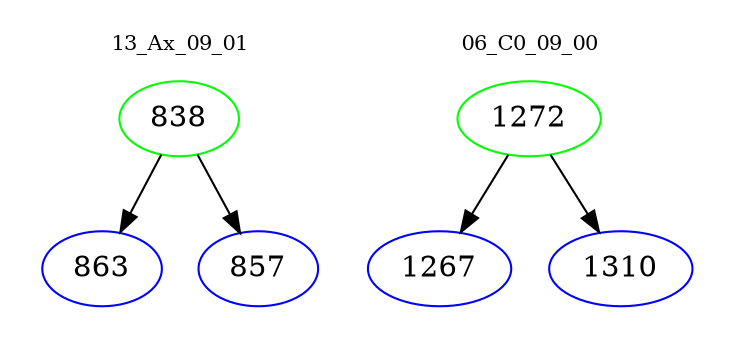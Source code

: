 digraph{
subgraph cluster_0 {
color = white
label = "13_Ax_09_01";
fontsize=10;
T0_838 [label="838", color="green"]
T0_838 -> T0_863 [color="black"]
T0_863 [label="863", color="blue"]
T0_838 -> T0_857 [color="black"]
T0_857 [label="857", color="blue"]
}
subgraph cluster_1 {
color = white
label = "06_C0_09_00";
fontsize=10;
T1_1272 [label="1272", color="green"]
T1_1272 -> T1_1267 [color="black"]
T1_1267 [label="1267", color="blue"]
T1_1272 -> T1_1310 [color="black"]
T1_1310 [label="1310", color="blue"]
}
}
